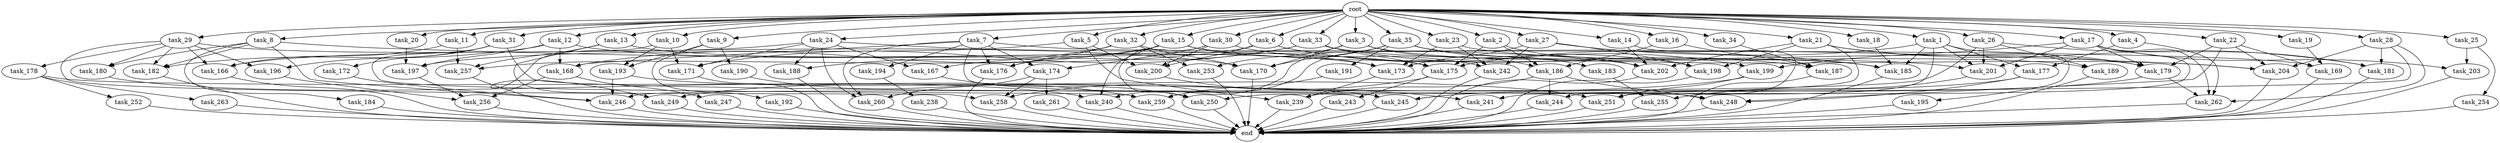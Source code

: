 digraph G {
  task_29 [size="1.024000"];
  task_32 [size="1.024000"];
  task_191 [size="695784701.952000"];
  task_247 [size="309237645.312000"];
  task_27 [size="1.024000"];
  task_251 [size="2044404432.896000"];
  task_4 [size="1.024000"];
  task_2 [size="1.024000"];
  task_13 [size="1.024000"];
  task_260 [size="901943132.160000"];
  task_256 [size="1245540515.840000"];
  task_182 [size="1219770712.064000"];
  task_186 [size="1305670057.984000"];
  task_177 [size="446676598.784000"];
  task_168 [size="1219770712.064000"];
  task_245 [size="884763262.976000"];
  task_6 [size="1.024000"];
  task_9 [size="1.024000"];
  task_175 [size="1133871366.144000"];
  task_189 [size="627065225.216000"];
  task_188 [size="1245540515.840000"];
  task_259 [size="1563368095.744000"];
  task_183 [size="695784701.952000"];
  task_31 [size="1.024000"];
  task_14 [size="1.024000"];
  task_16 [size="1.024000"];
  task_185 [size="1073741824.000000"];
  task_249 [size="996432412.672000"];
  task_263 [size="420906795.008000"];
  task_198 [size="429496729.600000"];
  task_170 [size="2559800508.416000"];
  task_194 [size="214748364.800000"];
  task_15 [size="1.024000"];
  task_10 [size="1.024000"];
  task_171 [size="1168231104.512000"];
  task_199 [size="996432412.672000"];
  task_240 [size="1554778161.152000"];
  task_250 [size="1417339207.680000"];
  task_167 [size="858993459.200000"];
  task_190 [size="137438953.472000"];
  task_26 [size="1.024000"];
  task_25 [size="1.024000"];
  task_201 [size="1382979469.312000"];
  end [size="0.000000"];
  task_169 [size="1606317768.704000"];
  task_192 [size="137438953.472000"];
  task_19 [size="1.024000"];
  task_180 [size="523986010.112000"];
  task_18 [size="1.024000"];
  task_12 [size="1.024000"];
  task_33 [size="1.024000"];
  task_241 [size="910533066.752000"];
  task_197 [size="1700807049.216000"];
  task_242 [size="1486058684.416000"];
  task_253 [size="1554778161.152000"];
  task_173 [size="1073741824.000000"];
  task_202 [size="1468878815.232000"];
  task_246 [size="584115552.256000"];
  task_261 [size="137438953.472000"];
  task_184 [size="214748364.800000"];
  task_174 [size="1073741824.000000"];
  task_21 [size="1.024000"];
  task_244 [size="274877906.944000"];
  task_196 [size="446676598.784000"];
  task_187 [size="1314259992.576000"];
  task_23 [size="1.024000"];
  task_176 [size="1219770712.064000"];
  root [size="0.000000"];
  task_5 [size="1.024000"];
  task_195 [size="137438953.472000"];
  task_193 [size="446676598.784000"];
  task_11 [size="1.024000"];
  task_258 [size="481036337.152000"];
  task_243 [size="34359738.368000"];
  task_179 [size="2628519985.152000"];
  task_200 [size="1692217114.624000"];
  task_3 [size="1.024000"];
  task_166 [size="936302870.528000"];
  task_239 [size="910533066.752000"];
  task_22 [size="1.024000"];
  task_28 [size="1.024000"];
  task_7 [size="1.024000"];
  task_34 [size="1.024000"];
  task_262 [size="1623497637.888000"];
  task_254 [size="549755813.888000"];
  task_257 [size="352187318.272000"];
  task_252 [size="420906795.008000"];
  task_17 [size="1.024000"];
  task_248 [size="1185410973.696000"];
  task_20 [size="1.024000"];
  task_238 [size="214748364.800000"];
  task_178 [size="309237645.312000"];
  task_1 [size="1.024000"];
  task_181 [size="712964571.136000"];
  task_204 [size="2027224563.712000"];
  task_172 [size="137438953.472000"];
  task_35 [size="1.024000"];
  task_30 [size="1.024000"];
  task_203 [size="1408749273.088000"];
  task_24 [size="1.024000"];
  task_255 [size="1116691496.960000"];
  task_8 [size="1.024000"];

  task_29 -> task_182 [size="301989888.000000"];
  task_29 -> task_178 [size="301989888.000000"];
  task_29 -> task_196 [size="301989888.000000"];
  task_29 -> task_180 [size="301989888.000000"];
  task_29 -> task_258 [size="301989888.000000"];
  task_29 -> task_166 [size="301989888.000000"];
  task_29 -> task_170 [size="301989888.000000"];
  task_32 -> task_176 [size="679477248.000000"];
  task_32 -> task_253 [size="679477248.000000"];
  task_32 -> task_170 [size="679477248.000000"];
  task_32 -> task_188 [size="679477248.000000"];
  task_191 -> task_259 [size="679477248.000000"];
  task_247 -> end [size="1.000000"];
  task_27 -> task_242 [size="75497472.000000"];
  task_27 -> task_198 [size="75497472.000000"];
  task_27 -> task_185 [size="75497472.000000"];
  task_27 -> task_173 [size="75497472.000000"];
  task_251 -> end [size="1.000000"];
  task_4 -> task_262 [size="301989888.000000"];
  task_4 -> task_177 [size="301989888.000000"];
  task_2 -> task_175 [size="134217728.000000"];
  task_2 -> task_186 [size="134217728.000000"];
  task_2 -> task_202 [size="134217728.000000"];
  task_13 -> task_249 [size="134217728.000000"];
  task_13 -> task_257 [size="134217728.000000"];
  task_13 -> task_173 [size="134217728.000000"];
  task_260 -> end [size="1.000000"];
  task_256 -> end [size="1.000000"];
  task_182 -> end [size="1.000000"];
  task_186 -> task_248 [size="134217728.000000"];
  task_186 -> task_244 [size="134217728.000000"];
  task_186 -> task_239 [size="134217728.000000"];
  task_177 -> task_245 [size="209715200.000000"];
  task_177 -> task_248 [size="209715200.000000"];
  task_168 -> task_247 [size="301989888.000000"];
  task_168 -> task_256 [size="301989888.000000"];
  task_245 -> end [size="1.000000"];
  task_6 -> task_200 [size="134217728.000000"];
  task_6 -> task_199 [size="134217728.000000"];
  task_6 -> task_257 [size="134217728.000000"];
  task_6 -> task_198 [size="134217728.000000"];
  task_9 -> task_192 [size="134217728.000000"];
  task_9 -> task_193 [size="134217728.000000"];
  task_9 -> task_190 [size="134217728.000000"];
  task_175 -> task_243 [size="33554432.000000"];
  task_175 -> task_258 [size="33554432.000000"];
  task_189 -> end [size="1.000000"];
  task_188 -> end [size="1.000000"];
  task_259 -> end [size="1.000000"];
  task_183 -> task_255 [size="411041792.000000"];
  task_31 -> task_259 [size="134217728.000000"];
  task_31 -> task_248 [size="134217728.000000"];
  task_31 -> task_172 [size="134217728.000000"];
  task_31 -> task_196 [size="134217728.000000"];
  task_14 -> task_251 [size="411041792.000000"];
  task_14 -> task_202 [size="411041792.000000"];
  task_16 -> task_187 [size="301989888.000000"];
  task_16 -> task_186 [size="301989888.000000"];
  task_185 -> end [size="1.000000"];
  task_249 -> end [size="1.000000"];
  task_263 -> end [size="1.000000"];
  task_198 -> end [size="1.000000"];
  task_170 -> end [size="1.000000"];
  task_194 -> task_238 [size="209715200.000000"];
  task_15 -> task_201 [size="301989888.000000"];
  task_15 -> task_240 [size="301989888.000000"];
  task_15 -> task_176 [size="301989888.000000"];
  task_15 -> task_173 [size="301989888.000000"];
  task_15 -> task_168 [size="301989888.000000"];
  task_10 -> task_193 [size="301989888.000000"];
  task_10 -> task_249 [size="301989888.000000"];
  task_10 -> task_171 [size="301989888.000000"];
  task_171 -> end [size="1.000000"];
  task_199 -> task_249 [size="536870912.000000"];
  task_199 -> task_251 [size="536870912.000000"];
  task_240 -> end [size="1.000000"];
  task_250 -> end [size="1.000000"];
  task_167 -> task_250 [size="134217728.000000"];
  task_190 -> task_259 [size="33554432.000000"];
  task_26 -> task_189 [size="75497472.000000"];
  task_26 -> task_201 [size="75497472.000000"];
  task_26 -> task_181 [size="75497472.000000"];
  task_26 -> task_246 [size="75497472.000000"];
  task_25 -> task_203 [size="536870912.000000"];
  task_25 -> task_254 [size="536870912.000000"];
  task_201 -> task_255 [size="679477248.000000"];
  task_169 -> end [size="1.000000"];
  task_192 -> end [size="1.000000"];
  task_19 -> task_169 [size="679477248.000000"];
  task_180 -> task_240 [size="536870912.000000"];
  task_18 -> task_185 [size="536870912.000000"];
  task_12 -> task_168 [size="679477248.000000"];
  task_12 -> task_182 [size="679477248.000000"];
  task_12 -> task_197 [size="679477248.000000"];
  task_12 -> task_202 [size="679477248.000000"];
  task_33 -> task_175 [size="301989888.000000"];
  task_33 -> task_167 [size="301989888.000000"];
  task_33 -> task_185 [size="301989888.000000"];
  task_33 -> task_187 [size="301989888.000000"];
  task_33 -> task_171 [size="301989888.000000"];
  task_241 -> end [size="1.000000"];
  task_197 -> task_256 [size="838860800.000000"];
  task_242 -> end [size="1.000000"];
  task_253 -> end [size="1.000000"];
  task_173 -> task_239 [size="75497472.000000"];
  task_202 -> end [size="1.000000"];
  task_246 -> end [size="1.000000"];
  task_261 -> end [size="1.000000"];
  task_184 -> end [size="1.000000"];
  task_174 -> task_261 [size="134217728.000000"];
  task_174 -> task_260 [size="134217728.000000"];
  task_174 -> task_258 [size="134217728.000000"];
  task_21 -> task_181 [size="209715200.000000"];
  task_21 -> task_198 [size="209715200.000000"];
  task_21 -> task_241 [size="209715200.000000"];
  task_21 -> task_179 [size="209715200.000000"];
  task_21 -> task_202 [size="209715200.000000"];
  task_244 -> end [size="1.000000"];
  task_196 -> task_256 [size="75497472.000000"];
  task_187 -> end [size="1.000000"];
  task_23 -> task_189 [size="536870912.000000"];
  task_23 -> task_242 [size="536870912.000000"];
  task_23 -> task_173 [size="536870912.000000"];
  task_176 -> end [size="1.000000"];
  root -> task_12 [size="1.000000"];
  root -> task_16 [size="1.000000"];
  root -> task_9 [size="1.000000"];
  root -> task_1 [size="1.000000"];
  root -> task_11 [size="1.000000"];
  root -> task_22 [size="1.000000"];
  root -> task_7 [size="1.000000"];
  root -> task_28 [size="1.000000"];
  root -> task_4 [size="1.000000"];
  root -> task_34 [size="1.000000"];
  root -> task_2 [size="1.000000"];
  root -> task_15 [size="1.000000"];
  root -> task_10 [size="1.000000"];
  root -> task_29 [size="1.000000"];
  root -> task_21 [size="1.000000"];
  root -> task_17 [size="1.000000"];
  root -> task_18 [size="1.000000"];
  root -> task_27 [size="1.000000"];
  root -> task_20 [size="1.000000"];
  root -> task_23 [size="1.000000"];
  root -> task_6 [size="1.000000"];
  root -> task_32 [size="1.000000"];
  root -> task_5 [size="1.000000"];
  root -> task_26 [size="1.000000"];
  root -> task_25 [size="1.000000"];
  root -> task_8 [size="1.000000"];
  root -> task_35 [size="1.000000"];
  root -> task_13 [size="1.000000"];
  root -> task_30 [size="1.000000"];
  root -> task_19 [size="1.000000"];
  root -> task_33 [size="1.000000"];
  root -> task_24 [size="1.000000"];
  root -> task_3 [size="1.000000"];
  root -> task_31 [size="1.000000"];
  root -> task_14 [size="1.000000"];
  task_5 -> task_200 [size="679477248.000000"];
  task_5 -> task_197 [size="679477248.000000"];
  task_5 -> task_239 [size="679477248.000000"];
  task_195 -> end [size="1.000000"];
  task_193 -> task_246 [size="209715200.000000"];
  task_193 -> task_251 [size="209715200.000000"];
  task_11 -> task_257 [size="75497472.000000"];
  task_11 -> task_166 [size="75497472.000000"];
  task_258 -> end [size="1.000000"];
  task_243 -> end [size="1.000000"];
  task_179 -> task_245 [size="33554432.000000"];
  task_179 -> task_262 [size="33554432.000000"];
  task_200 -> task_241 [size="679477248.000000"];
  task_3 -> task_186 [size="838860800.000000"];
  task_3 -> task_253 [size="838860800.000000"];
  task_3 -> task_170 [size="838860800.000000"];
  task_3 -> task_179 [size="838860800.000000"];
  task_166 -> end [size="1.000000"];
  task_239 -> end [size="1.000000"];
  task_22 -> task_169 [size="679477248.000000"];
  task_22 -> task_204 [size="679477248.000000"];
  task_22 -> task_248 [size="679477248.000000"];
  task_22 -> task_179 [size="679477248.000000"];
  task_28 -> task_204 [size="411041792.000000"];
  task_28 -> task_262 [size="411041792.000000"];
  task_28 -> task_181 [size="411041792.000000"];
  task_28 -> task_250 [size="411041792.000000"];
  task_7 -> task_245 [size="209715200.000000"];
  task_7 -> task_176 [size="209715200.000000"];
  task_7 -> task_260 [size="209715200.000000"];
  task_7 -> task_194 [size="209715200.000000"];
  task_7 -> task_169 [size="209715200.000000"];
  task_7 -> task_168 [size="209715200.000000"];
  task_7 -> task_174 [size="209715200.000000"];
  task_34 -> task_187 [size="679477248.000000"];
  task_262 -> end [size="1.000000"];
  task_254 -> end [size="1.000000"];
  task_257 -> end [size="1.000000"];
  task_252 -> end [size="1.000000"];
  task_17 -> task_262 [size="838860800.000000"];
  task_17 -> task_201 [size="838860800.000000"];
  task_17 -> task_179 [size="838860800.000000"];
  task_17 -> task_203 [size="838860800.000000"];
  task_17 -> task_199 [size="838860800.000000"];
  task_17 -> task_251 [size="838860800.000000"];
  task_248 -> end [size="1.000000"];
  task_20 -> task_197 [size="301989888.000000"];
  task_238 -> end [size="1.000000"];
  task_178 -> task_263 [size="411041792.000000"];
  task_178 -> task_245 [size="411041792.000000"];
  task_178 -> task_252 [size="411041792.000000"];
  task_1 -> task_201 [size="134217728.000000"];
  task_1 -> task_185 [size="134217728.000000"];
  task_1 -> task_175 [size="134217728.000000"];
  task_1 -> task_195 [size="134217728.000000"];
  task_1 -> task_177 [size="134217728.000000"];
  task_1 -> task_244 [size="134217728.000000"];
  task_181 -> end [size="1.000000"];
  task_204 -> end [size="1.000000"];
  task_172 -> task_246 [size="75497472.000000"];
  task_35 -> task_240 [size="679477248.000000"];
  task_35 -> task_204 [size="679477248.000000"];
  task_35 -> task_191 [size="679477248.000000"];
  task_35 -> task_259 [size="679477248.000000"];
  task_35 -> task_183 [size="679477248.000000"];
  task_35 -> task_170 [size="679477248.000000"];
  task_30 -> task_200 [size="838860800.000000"];
  task_30 -> task_242 [size="838860800.000000"];
  task_30 -> task_250 [size="838860800.000000"];
  task_30 -> task_174 [size="838860800.000000"];
  task_203 -> end [size="1.000000"];
  task_24 -> task_167 [size="536870912.000000"];
  task_24 -> task_260 [size="536870912.000000"];
  task_24 -> task_188 [size="536870912.000000"];
  task_24 -> task_171 [size="536870912.000000"];
  task_24 -> task_175 [size="536870912.000000"];
  task_24 -> task_166 [size="536870912.000000"];
  task_255 -> end [size="1.000000"];
  task_8 -> task_180 [size="209715200.000000"];
  task_8 -> task_184 [size="209715200.000000"];
  task_8 -> task_204 [size="209715200.000000"];
  task_8 -> task_182 [size="209715200.000000"];
  task_8 -> task_246 [size="209715200.000000"];
}
